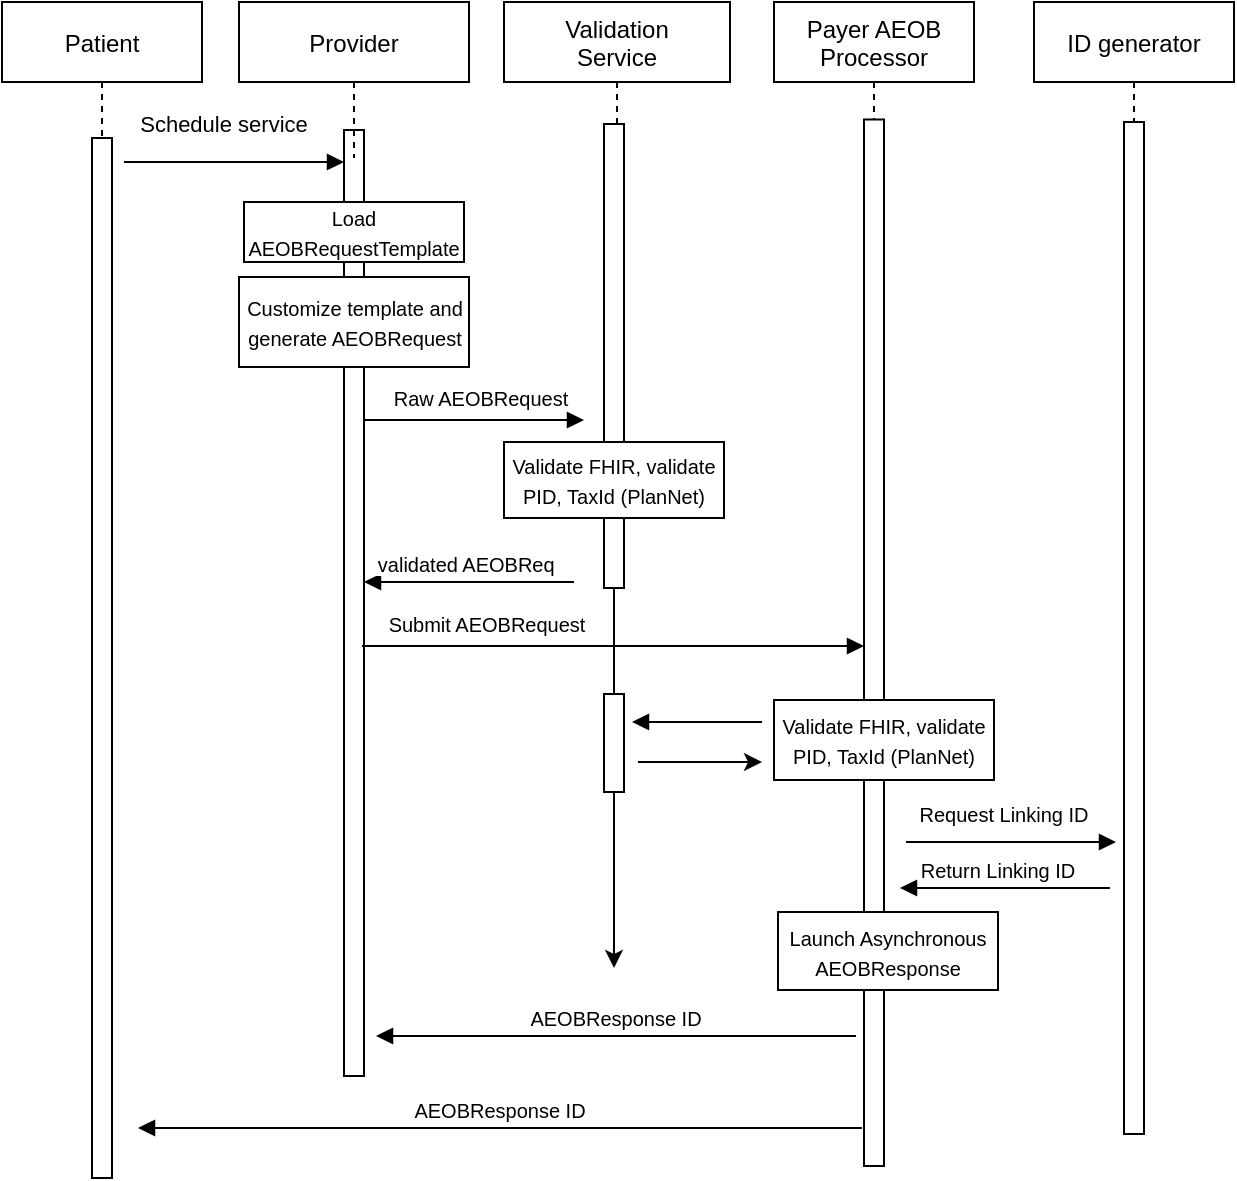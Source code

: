 <mxfile version="15.2.9" type="device"><diagram id="kgpKYQtTHZ0yAKxKKP6v" name="Page-1"><mxGraphModel dx="1639" dy="715" grid="0" gridSize="10" guides="1" tooltips="1" connect="1" arrows="1" fold="1" page="1" pageScale="1" pageWidth="850" pageHeight="1100" math="0" shadow="0"><root><mxCell id="0"/><mxCell id="1" parent="0"/><mxCell id="eunGYBZojGxnAnl-epNE-61" style="edgeStyle=orthogonalEdgeStyle;rounded=0;orthogonalLoop=1;jettySize=auto;html=1;fontSize=10;" parent="1" source="eunGYBZojGxnAnl-epNE-2" edge="1"><mxGeometry relative="1" as="geometry"><mxPoint x="425" y="563" as="targetPoint"/><Array as="points"><mxPoint x="427" y="353"/><mxPoint x="425" y="353"/></Array></mxGeometry></mxCell><mxCell id="eunGYBZojGxnAnl-epNE-39" value="Submit AEOBRequest" style="text;html=1;resizable=0;autosize=1;align=center;verticalAlign=middle;points=[];fillColor=none;strokeColor=none;rounded=0;fontSize=10;" parent="1" vertex="1"><mxGeometry x="307" y="383" width="108" height="16" as="geometry"/></mxCell><mxCell id="3nuBFxr9cyL0pnOWT2aG-6" value="" style="points=[];perimeter=orthogonalPerimeter;rounded=0;shadow=0;strokeWidth=1;" parent="1" vertex="1"><mxGeometry x="290" y="144" width="10" height="473" as="geometry"/></mxCell><mxCell id="3nuBFxr9cyL0pnOWT2aG-5" value="Provider" style="shape=umlLifeline;perimeter=lifelinePerimeter;container=1;collapsible=0;recursiveResize=0;rounded=0;shadow=0;strokeWidth=1;" parent="1" vertex="1"><mxGeometry x="237.5" y="80" width="115" height="78" as="geometry"/></mxCell><mxCell id="eunGYBZojGxnAnl-epNE-16" value="&lt;font style=&quot;font-size: 10px&quot;&gt;Load AEOBRequestTemplate&lt;/font&gt;" style="rounded=0;whiteSpace=wrap;html=1;" parent="3nuBFxr9cyL0pnOWT2aG-5" vertex="1"><mxGeometry x="2.5" y="100" width="110" height="30" as="geometry"/></mxCell><mxCell id="eunGYBZojGxnAnl-epNE-20" value="&lt;font style=&quot;font-size: 10px&quot;&gt;Customize template and generate AEOBRequest&lt;/font&gt;" style="rounded=0;whiteSpace=wrap;html=1;" parent="3nuBFxr9cyL0pnOWT2aG-5" vertex="1"><mxGeometry y="137.5" width="115" height="45" as="geometry"/></mxCell><mxCell id="eunGYBZojGxnAnl-epNE-7" value="Payer AEOB&#10;Processor" style="shape=umlLifeline;perimeter=lifelinePerimeter;container=1;collapsible=0;recursiveResize=0;rounded=0;shadow=0;strokeWidth=1;" parent="1" vertex="1"><mxGeometry x="505" y="80" width="100" height="443" as="geometry"/></mxCell><mxCell id="eunGYBZojGxnAnl-epNE-8" value="" style="points=[];perimeter=orthogonalPerimeter;rounded=0;shadow=0;strokeWidth=1;" parent="1" vertex="1"><mxGeometry x="550" y="138.75" width="10" height="523.25" as="geometry"/></mxCell><mxCell id="eunGYBZojGxnAnl-epNE-51" style="edgeStyle=orthogonalEdgeStyle;rounded=0;orthogonalLoop=1;jettySize=auto;html=1;fontSize=10;" parent="1" source="3nuBFxr9cyL0pnOWT2aG-1" edge="1"><mxGeometry relative="1" as="geometry"><mxPoint x="169" y="444" as="targetPoint"/><Array as="points"><mxPoint x="169" y="657"/><mxPoint x="169" y="657"/></Array></mxGeometry></mxCell><mxCell id="3nuBFxr9cyL0pnOWT2aG-1" value="Patient" style="shape=umlLifeline;perimeter=lifelinePerimeter;container=1;collapsible=0;recursiveResize=0;rounded=0;shadow=0;strokeWidth=1;" parent="1" vertex="1"><mxGeometry x="119" y="80" width="100" height="588" as="geometry"/></mxCell><mxCell id="3nuBFxr9cyL0pnOWT2aG-2" value="" style="points=[];perimeter=orthogonalPerimeter;rounded=0;shadow=0;strokeWidth=1;" parent="3nuBFxr9cyL0pnOWT2aG-1" vertex="1"><mxGeometry x="45" y="68" width="10" height="520" as="geometry"/></mxCell><mxCell id="eunGYBZojGxnAnl-epNE-2" value="Validation&#10;Service" style="shape=umlLifeline;perimeter=lifelinePerimeter;container=1;collapsible=0;recursiveResize=0;rounded=0;shadow=0;strokeWidth=1;" parent="1" vertex="1"><mxGeometry x="370" y="80" width="113" height="62" as="geometry"/></mxCell><mxCell id="eunGYBZojGxnAnl-epNE-3" value="" style="points=[];perimeter=orthogonalPerimeter;rounded=0;shadow=0;strokeWidth=1;" parent="eunGYBZojGxnAnl-epNE-2" vertex="1"><mxGeometry x="50" y="61" width="10" height="232" as="geometry"/></mxCell><mxCell id="eunGYBZojGxnAnl-epNE-29" value="&lt;font style=&quot;font-size: 10px&quot;&gt;Validate FHIR, validate PID, TaxId (PlanNet)&lt;/font&gt;" style="rounded=0;whiteSpace=wrap;html=1;" parent="eunGYBZojGxnAnl-epNE-2" vertex="1"><mxGeometry y="220" width="110" height="38" as="geometry"/></mxCell><mxCell id="eunGYBZojGxnAnl-epNE-4" value="ID generator" style="shape=umlLifeline;perimeter=lifelinePerimeter;container=1;collapsible=0;recursiveResize=0;rounded=0;shadow=0;strokeWidth=1;" parent="1" vertex="1"><mxGeometry x="635" y="80" width="100" height="535" as="geometry"/></mxCell><mxCell id="eunGYBZojGxnAnl-epNE-13" value="" style="verticalAlign=bottom;endArrow=block;shadow=0;strokeWidth=1;" parent="1" edge="1"><mxGeometry relative="1" as="geometry"><mxPoint x="299" y="402" as="sourcePoint"/><mxPoint x="550" y="402" as="targetPoint"/></mxGeometry></mxCell><mxCell id="eunGYBZojGxnAnl-epNE-26" value="" style="verticalAlign=bottom;endArrow=block;entryX=0;entryY=0;shadow=0;strokeWidth=1;" parent="1" edge="1"><mxGeometry relative="1" as="geometry"><mxPoint x="300" y="289.0" as="sourcePoint"/><mxPoint x="410" y="289.0" as="targetPoint"/></mxGeometry></mxCell><mxCell id="eunGYBZojGxnAnl-epNE-31" value="validated AEOBReq " style="verticalAlign=bottom;endArrow=block;entryX=1;entryY=0;shadow=0;strokeWidth=1;fontSize=10;" parent="1" edge="1"><mxGeometry relative="1" as="geometry"><mxPoint x="405" y="370" as="sourcePoint"/><mxPoint x="300" y="370" as="targetPoint"/></mxGeometry></mxCell><mxCell id="eunGYBZojGxnAnl-epNE-34" value="Schedule service" style="verticalAlign=bottom;endArrow=block;entryX=0;entryY=0;shadow=0;strokeWidth=1;" parent="1" edge="1"><mxGeometry x="-0.091" y="10" relative="1" as="geometry"><mxPoint x="180" y="160.0" as="sourcePoint"/><mxPoint x="290" y="160.0" as="targetPoint"/><mxPoint as="offset"/></mxGeometry></mxCell><mxCell id="eunGYBZojGxnAnl-epNE-40" value="Raw AEOBRequest" style="text;html=1;resizable=0;autosize=1;align=center;verticalAlign=middle;points=[];fillColor=none;strokeColor=none;rounded=0;fontSize=10;" parent="1" vertex="1"><mxGeometry x="309" y="270" width="97" height="16" as="geometry"/></mxCell><mxCell id="eunGYBZojGxnAnl-epNE-43" value="Request Linking ID" style="verticalAlign=bottom;endArrow=block;shadow=0;strokeWidth=1;fontSize=10;" parent="1" edge="1"><mxGeometry x="-0.067" y="5" relative="1" as="geometry"><mxPoint x="571" y="500.0" as="sourcePoint"/><mxPoint x="676" y="500" as="targetPoint"/><mxPoint as="offset"/><Array as="points"/></mxGeometry></mxCell><mxCell id="eunGYBZojGxnAnl-epNE-42" value="&lt;font style=&quot;font-size: 10px&quot;&gt;Validate FHIR, validate PID, TaxId (PlanNet)&lt;/font&gt;" style="rounded=0;whiteSpace=wrap;html=1;" parent="1" vertex="1"><mxGeometry x="505" y="429" width="110" height="40" as="geometry"/></mxCell><mxCell id="eunGYBZojGxnAnl-epNE-47" value="Return Linking ID" style="verticalAlign=bottom;endArrow=block;entryX=1;entryY=0;shadow=0;strokeWidth=1;fontSize=10;" parent="1" edge="1"><mxGeometry x="0.067" relative="1" as="geometry"><mxPoint x="673" y="523" as="sourcePoint"/><mxPoint x="568" y="523" as="targetPoint"/><mxPoint as="offset"/></mxGeometry></mxCell><mxCell id="eunGYBZojGxnAnl-epNE-5" value="" style="points=[];perimeter=orthogonalPerimeter;rounded=0;shadow=0;strokeWidth=1;" parent="1" vertex="1"><mxGeometry x="680" y="140" width="10" height="506" as="geometry"/></mxCell><mxCell id="eunGYBZojGxnAnl-epNE-49" value="AEOBResponse ID" style="verticalAlign=bottom;endArrow=block;shadow=0;strokeWidth=1;fontSize=10;" parent="1" edge="1"><mxGeometry relative="1" as="geometry"><mxPoint x="546" y="597" as="sourcePoint"/><mxPoint x="306" y="597" as="targetPoint"/></mxGeometry></mxCell><mxCell id="eunGYBZojGxnAnl-epNE-50" value="AEOBResponse ID" style="verticalAlign=bottom;endArrow=block;shadow=0;strokeWidth=1;fontSize=10;" parent="1" edge="1"><mxGeometry relative="1" as="geometry"><mxPoint x="549" y="643" as="sourcePoint"/><mxPoint x="187" y="643" as="targetPoint"/></mxGeometry></mxCell><mxCell id="eunGYBZojGxnAnl-epNE-56" value="&lt;font style=&quot;font-size: 10px&quot;&gt;Launch Asynchronous AEOBResponse&lt;/font&gt;" style="rounded=0;whiteSpace=wrap;html=1;" parent="1" vertex="1"><mxGeometry x="507" y="535" width="110" height="39" as="geometry"/></mxCell><mxCell id="eunGYBZojGxnAnl-epNE-62" value="" style="points=[];perimeter=orthogonalPerimeter;rounded=0;shadow=0;strokeWidth=1;" parent="1" vertex="1"><mxGeometry x="420" y="426" width="10" height="49" as="geometry"/></mxCell><mxCell id="eunGYBZojGxnAnl-epNE-63" value="" style="verticalAlign=bottom;endArrow=block;shadow=0;strokeWidth=1;fontSize=10;" parent="1" edge="1"><mxGeometry relative="1" as="geometry"><mxPoint x="499" y="440" as="sourcePoint"/><mxPoint x="434" y="440" as="targetPoint"/></mxGeometry></mxCell><mxCell id="eunGYBZojGxnAnl-epNE-64" value="" style="endArrow=classic;html=1;fontSize=10;" parent="1" edge="1"><mxGeometry width="50" height="50" relative="1" as="geometry"><mxPoint x="437" y="460" as="sourcePoint"/><mxPoint x="499" y="460" as="targetPoint"/><Array as="points"><mxPoint x="469" y="460"/></Array></mxGeometry></mxCell></root></mxGraphModel></diagram></mxfile>